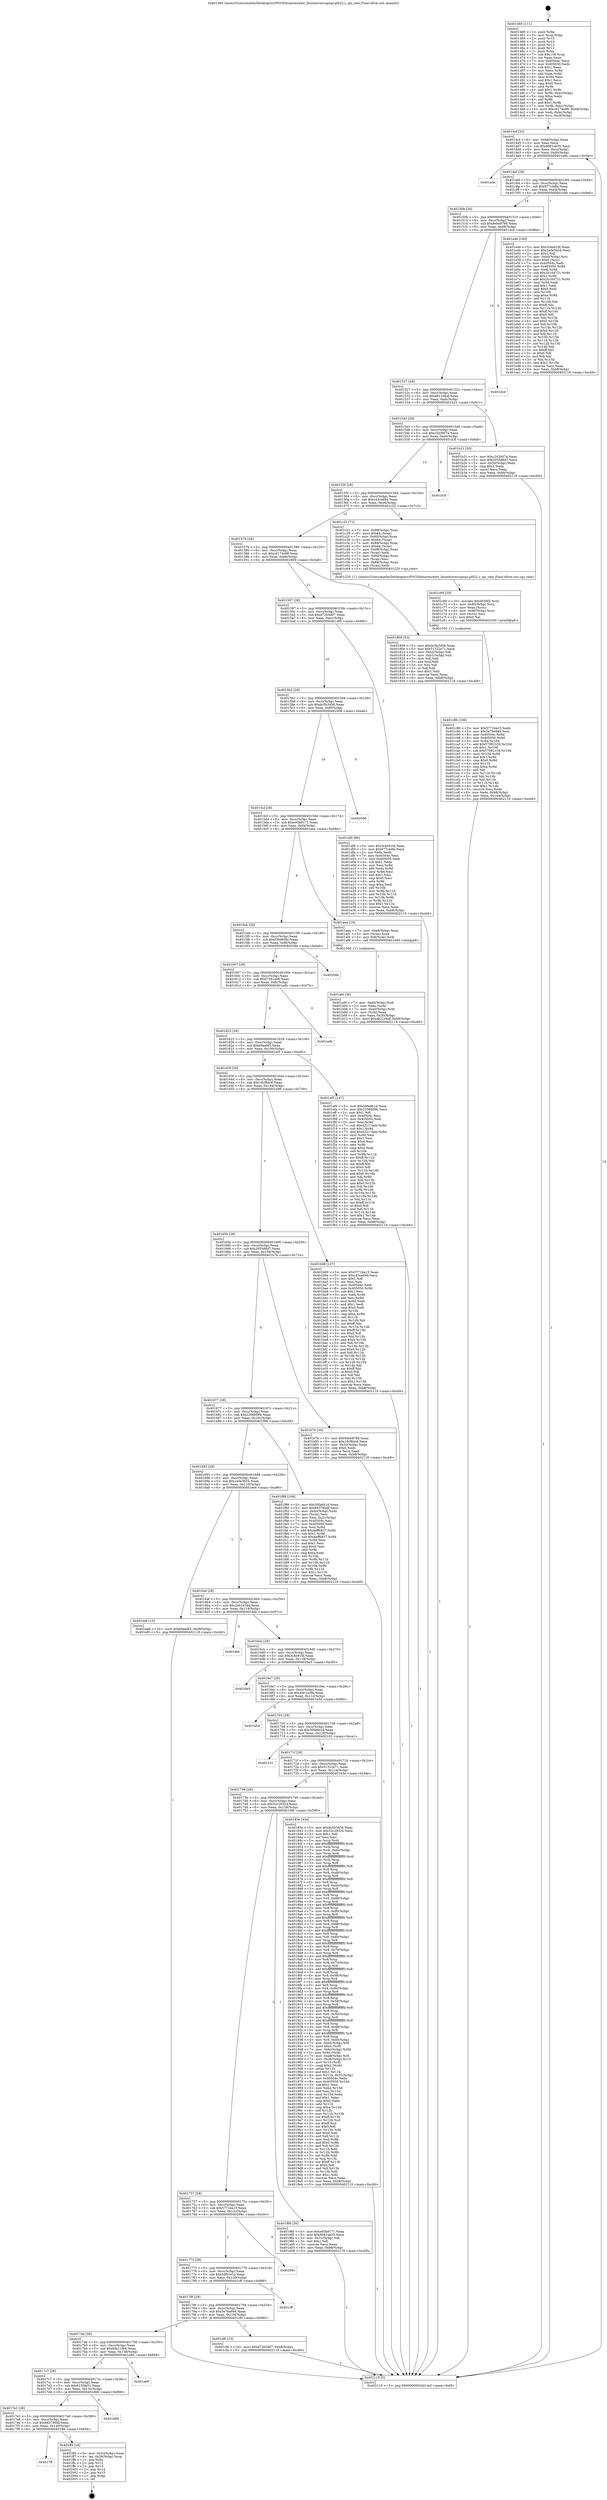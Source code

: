 digraph "0x401460" {
  label = "0x401460 (/mnt/c/Users/mathe/Desktop/tcc/POCII/binaries/extr_linuxdriversspispi-pl022.c_spi_rate_Final-ollvm.out::main(0))"
  labelloc = "t"
  node[shape=record]

  Entry [label="",width=0.3,height=0.3,shape=circle,fillcolor=black,style=filled]
  "0x4014cf" [label="{
     0x4014cf [32]\l
     | [instrs]\l
     &nbsp;&nbsp;0x4014cf \<+6\>: mov -0xb8(%rbp),%eax\l
     &nbsp;&nbsp;0x4014d5 \<+2\>: mov %eax,%ecx\l
     &nbsp;&nbsp;0x4014d7 \<+6\>: sub $0x9081ab35,%ecx\l
     &nbsp;&nbsp;0x4014dd \<+6\>: mov %eax,-0xcc(%rbp)\l
     &nbsp;&nbsp;0x4014e3 \<+6\>: mov %ecx,-0xd0(%rbp)\l
     &nbsp;&nbsp;0x4014e9 \<+6\>: je 0000000000401a0e \<main+0x5ae\>\l
  }"]
  "0x401a0e" [label="{
     0x401a0e\l
  }", style=dashed]
  "0x4014ef" [label="{
     0x4014ef [28]\l
     | [instrs]\l
     &nbsp;&nbsp;0x4014ef \<+5\>: jmp 00000000004014f4 \<main+0x94\>\l
     &nbsp;&nbsp;0x4014f4 \<+6\>: mov -0xcc(%rbp),%eax\l
     &nbsp;&nbsp;0x4014fa \<+5\>: sub $0x977cddfa,%eax\l
     &nbsp;&nbsp;0x4014ff \<+6\>: mov %eax,-0xd4(%rbp)\l
     &nbsp;&nbsp;0x401505 \<+6\>: je 0000000000401e46 \<main+0x9e6\>\l
  }"]
  Exit [label="",width=0.3,height=0.3,shape=circle,fillcolor=black,style=filled,peripheries=2]
  "0x401e46" [label="{
     0x401e46 [160]\l
     | [instrs]\l
     &nbsp;&nbsp;0x401e46 \<+5\>: mov $0x3c4e91fd,%eax\l
     &nbsp;&nbsp;0x401e4b \<+5\>: mov $0x2a0e3b54,%ecx\l
     &nbsp;&nbsp;0x401e50 \<+2\>: mov $0x1,%dl\l
     &nbsp;&nbsp;0x401e52 \<+7\>: mov -0xb0(%rbp),%rsi\l
     &nbsp;&nbsp;0x401e59 \<+6\>: movl $0x0,(%rsi)\l
     &nbsp;&nbsp;0x401e5f \<+7\>: mov 0x40504c,%edi\l
     &nbsp;&nbsp;0x401e66 \<+8\>: mov 0x405050,%r8d\l
     &nbsp;&nbsp;0x401e6e \<+3\>: mov %edi,%r9d\l
     &nbsp;&nbsp;0x401e71 \<+7\>: sub $0x2b164721,%r9d\l
     &nbsp;&nbsp;0x401e78 \<+4\>: sub $0x1,%r9d\l
     &nbsp;&nbsp;0x401e7c \<+7\>: add $0x2b164721,%r9d\l
     &nbsp;&nbsp;0x401e83 \<+4\>: imul %r9d,%edi\l
     &nbsp;&nbsp;0x401e87 \<+3\>: and $0x1,%edi\l
     &nbsp;&nbsp;0x401e8a \<+3\>: cmp $0x0,%edi\l
     &nbsp;&nbsp;0x401e8d \<+4\>: sete %r10b\l
     &nbsp;&nbsp;0x401e91 \<+4\>: cmp $0xa,%r8d\l
     &nbsp;&nbsp;0x401e95 \<+4\>: setl %r11b\l
     &nbsp;&nbsp;0x401e99 \<+3\>: mov %r10b,%bl\l
     &nbsp;&nbsp;0x401e9c \<+3\>: xor $0xff,%bl\l
     &nbsp;&nbsp;0x401e9f \<+3\>: mov %r11b,%r14b\l
     &nbsp;&nbsp;0x401ea2 \<+4\>: xor $0xff,%r14b\l
     &nbsp;&nbsp;0x401ea6 \<+3\>: xor $0x0,%dl\l
     &nbsp;&nbsp;0x401ea9 \<+3\>: mov %bl,%r15b\l
     &nbsp;&nbsp;0x401eac \<+4\>: and $0x0,%r15b\l
     &nbsp;&nbsp;0x401eb0 \<+3\>: and %dl,%r10b\l
     &nbsp;&nbsp;0x401eb3 \<+3\>: mov %r14b,%r12b\l
     &nbsp;&nbsp;0x401eb6 \<+4\>: and $0x0,%r12b\l
     &nbsp;&nbsp;0x401eba \<+3\>: and %dl,%r11b\l
     &nbsp;&nbsp;0x401ebd \<+3\>: or %r10b,%r15b\l
     &nbsp;&nbsp;0x401ec0 \<+3\>: or %r11b,%r12b\l
     &nbsp;&nbsp;0x401ec3 \<+3\>: xor %r12b,%r15b\l
     &nbsp;&nbsp;0x401ec6 \<+3\>: or %r14b,%bl\l
     &nbsp;&nbsp;0x401ec9 \<+3\>: xor $0xff,%bl\l
     &nbsp;&nbsp;0x401ecc \<+3\>: or $0x0,%dl\l
     &nbsp;&nbsp;0x401ecf \<+2\>: and %dl,%bl\l
     &nbsp;&nbsp;0x401ed1 \<+3\>: or %bl,%r15b\l
     &nbsp;&nbsp;0x401ed4 \<+4\>: test $0x1,%r15b\l
     &nbsp;&nbsp;0x401ed8 \<+3\>: cmovne %ecx,%eax\l
     &nbsp;&nbsp;0x401edb \<+6\>: mov %eax,-0xb8(%rbp)\l
     &nbsp;&nbsp;0x401ee1 \<+5\>: jmp 0000000000402119 \<main+0xcb9\>\l
  }"]
  "0x40150b" [label="{
     0x40150b [28]\l
     | [instrs]\l
     &nbsp;&nbsp;0x40150b \<+5\>: jmp 0000000000401510 \<main+0xb0\>\l
     &nbsp;&nbsp;0x401510 \<+6\>: mov -0xcc(%rbp),%eax\l
     &nbsp;&nbsp;0x401516 \<+5\>: sub $0x9ebe8786,%eax\l
     &nbsp;&nbsp;0x40151b \<+6\>: mov %eax,-0xd8(%rbp)\l
     &nbsp;&nbsp;0x401521 \<+6\>: je 0000000000401dcd \<main+0x96d\>\l
  }"]
  "0x4017ff" [label="{
     0x4017ff\l
  }", style=dashed]
  "0x401dcd" [label="{
     0x401dcd\l
  }", style=dashed]
  "0x401527" [label="{
     0x401527 [28]\l
     | [instrs]\l
     &nbsp;&nbsp;0x401527 \<+5\>: jmp 000000000040152c \<main+0xcc\>\l
     &nbsp;&nbsp;0x40152c \<+6\>: mov -0xcc(%rbp),%eax\l
     &nbsp;&nbsp;0x401532 \<+5\>: sub $0xa621d4af,%eax\l
     &nbsp;&nbsp;0x401537 \<+6\>: mov %eax,-0xdc(%rbp)\l
     &nbsp;&nbsp;0x40153d \<+6\>: je 0000000000401b21 \<main+0x6c1\>\l
  }"]
  "0x401ff4" [label="{
     0x401ff4 [18]\l
     | [instrs]\l
     &nbsp;&nbsp;0x401ff4 \<+3\>: mov -0x2c(%rbp),%eax\l
     &nbsp;&nbsp;0x401ff7 \<+4\>: lea -0x28(%rbp),%rsp\l
     &nbsp;&nbsp;0x401ffb \<+1\>: pop %rbx\l
     &nbsp;&nbsp;0x401ffc \<+2\>: pop %r12\l
     &nbsp;&nbsp;0x401ffe \<+2\>: pop %r13\l
     &nbsp;&nbsp;0x402000 \<+2\>: pop %r14\l
     &nbsp;&nbsp;0x402002 \<+2\>: pop %r15\l
     &nbsp;&nbsp;0x402004 \<+1\>: pop %rbp\l
     &nbsp;&nbsp;0x402005 \<+1\>: ret\l
  }"]
  "0x401b21" [label="{
     0x401b21 [30]\l
     | [instrs]\l
     &nbsp;&nbsp;0x401b21 \<+5\>: mov $0xc2d3907a,%eax\l
     &nbsp;&nbsp;0x401b26 \<+5\>: mov $0x2055d6d7,%ecx\l
     &nbsp;&nbsp;0x401b2b \<+3\>: mov -0x30(%rbp),%edx\l
     &nbsp;&nbsp;0x401b2e \<+3\>: cmp $0x1,%edx\l
     &nbsp;&nbsp;0x401b31 \<+3\>: cmovl %ecx,%eax\l
     &nbsp;&nbsp;0x401b34 \<+6\>: mov %eax,-0xb8(%rbp)\l
     &nbsp;&nbsp;0x401b3a \<+5\>: jmp 0000000000402119 \<main+0xcb9\>\l
  }"]
  "0x401543" [label="{
     0x401543 [28]\l
     | [instrs]\l
     &nbsp;&nbsp;0x401543 \<+5\>: jmp 0000000000401548 \<main+0xe8\>\l
     &nbsp;&nbsp;0x401548 \<+6\>: mov -0xcc(%rbp),%eax\l
     &nbsp;&nbsp;0x40154e \<+5\>: sub $0xc2d3907a,%eax\l
     &nbsp;&nbsp;0x401553 \<+6\>: mov %eax,-0xe0(%rbp)\l
     &nbsp;&nbsp;0x401559 \<+6\>: je 0000000000401b3f \<main+0x6df\>\l
  }"]
  "0x4017e3" [label="{
     0x4017e3 [28]\l
     | [instrs]\l
     &nbsp;&nbsp;0x4017e3 \<+5\>: jmp 00000000004017e8 \<main+0x388\>\l
     &nbsp;&nbsp;0x4017e8 \<+6\>: mov -0xcc(%rbp),%eax\l
     &nbsp;&nbsp;0x4017ee \<+5\>: sub $0x663780df,%eax\l
     &nbsp;&nbsp;0x4017f3 \<+6\>: mov %eax,-0x140(%rbp)\l
     &nbsp;&nbsp;0x4017f9 \<+6\>: je 0000000000401ff4 \<main+0xb94\>\l
  }"]
  "0x401b3f" [label="{
     0x401b3f\l
  }", style=dashed]
  "0x40155f" [label="{
     0x40155f [28]\l
     | [instrs]\l
     &nbsp;&nbsp;0x40155f \<+5\>: jmp 0000000000401564 \<main+0x104\>\l
     &nbsp;&nbsp;0x401564 \<+6\>: mov -0xcc(%rbp),%eax\l
     &nbsp;&nbsp;0x40156a \<+5\>: sub $0xc43ce694,%eax\l
     &nbsp;&nbsp;0x40156f \<+6\>: mov %eax,-0xe4(%rbp)\l
     &nbsp;&nbsp;0x401575 \<+6\>: je 0000000000401c22 \<main+0x7c2\>\l
  }"]
  "0x401d66" [label="{
     0x401d66\l
  }", style=dashed]
  "0x401c22" [label="{
     0x401c22 [71]\l
     | [instrs]\l
     &nbsp;&nbsp;0x401c22 \<+7\>: mov -0x98(%rbp),%rax\l
     &nbsp;&nbsp;0x401c29 \<+6\>: movl $0x64,(%rax)\l
     &nbsp;&nbsp;0x401c2f \<+7\>: mov -0x90(%rbp),%rax\l
     &nbsp;&nbsp;0x401c36 \<+6\>: movl $0x64,(%rax)\l
     &nbsp;&nbsp;0x401c3c \<+7\>: mov -0x88(%rbp),%rax\l
     &nbsp;&nbsp;0x401c43 \<+6\>: movl $0x64,(%rax)\l
     &nbsp;&nbsp;0x401c49 \<+7\>: mov -0x98(%rbp),%rax\l
     &nbsp;&nbsp;0x401c50 \<+2\>: mov (%rax),%edi\l
     &nbsp;&nbsp;0x401c52 \<+7\>: mov -0x90(%rbp),%rax\l
     &nbsp;&nbsp;0x401c59 \<+2\>: mov (%rax),%esi\l
     &nbsp;&nbsp;0x401c5b \<+7\>: mov -0x88(%rbp),%rax\l
     &nbsp;&nbsp;0x401c62 \<+2\>: mov (%rax),%edx\l
     &nbsp;&nbsp;0x401c64 \<+5\>: call 0000000000401220 \<spi_rate\>\l
     | [calls]\l
     &nbsp;&nbsp;0x401220 \{1\} (/mnt/c/Users/mathe/Desktop/tcc/POCII/binaries/extr_linuxdriversspispi-pl022.c_spi_rate_Final-ollvm.out::spi_rate)\l
  }"]
  "0x40157b" [label="{
     0x40157b [28]\l
     | [instrs]\l
     &nbsp;&nbsp;0x40157b \<+5\>: jmp 0000000000401580 \<main+0x120\>\l
     &nbsp;&nbsp;0x401580 \<+6\>: mov -0xcc(%rbp),%eax\l
     &nbsp;&nbsp;0x401586 \<+5\>: sub $0xcd174e98,%eax\l
     &nbsp;&nbsp;0x40158b \<+6\>: mov %eax,-0xe8(%rbp)\l
     &nbsp;&nbsp;0x401591 \<+6\>: je 0000000000401809 \<main+0x3a9\>\l
  }"]
  "0x4017c7" [label="{
     0x4017c7 [28]\l
     | [instrs]\l
     &nbsp;&nbsp;0x4017c7 \<+5\>: jmp 00000000004017cc \<main+0x36c\>\l
     &nbsp;&nbsp;0x4017cc \<+6\>: mov -0xcc(%rbp),%eax\l
     &nbsp;&nbsp;0x4017d2 \<+5\>: sub $0x6236fa51,%eax\l
     &nbsp;&nbsp;0x4017d7 \<+6\>: mov %eax,-0x13c(%rbp)\l
     &nbsp;&nbsp;0x4017dd \<+6\>: je 0000000000401d66 \<main+0x906\>\l
  }"]
  "0x401809" [label="{
     0x401809 [53]\l
     | [instrs]\l
     &nbsp;&nbsp;0x401809 \<+5\>: mov $0xdc5b3456,%eax\l
     &nbsp;&nbsp;0x40180e \<+5\>: mov $0x51322e71,%ecx\l
     &nbsp;&nbsp;0x401813 \<+6\>: mov -0xb2(%rbp),%dl\l
     &nbsp;&nbsp;0x401819 \<+7\>: mov -0xb1(%rbp),%sil\l
     &nbsp;&nbsp;0x401820 \<+3\>: mov %dl,%dil\l
     &nbsp;&nbsp;0x401823 \<+3\>: and %sil,%dil\l
     &nbsp;&nbsp;0x401826 \<+3\>: xor %sil,%dl\l
     &nbsp;&nbsp;0x401829 \<+3\>: or %dl,%dil\l
     &nbsp;&nbsp;0x40182c \<+4\>: test $0x1,%dil\l
     &nbsp;&nbsp;0x401830 \<+3\>: cmovne %ecx,%eax\l
     &nbsp;&nbsp;0x401833 \<+6\>: mov %eax,-0xb8(%rbp)\l
     &nbsp;&nbsp;0x401839 \<+5\>: jmp 0000000000402119 \<main+0xcb9\>\l
  }"]
  "0x401597" [label="{
     0x401597 [28]\l
     | [instrs]\l
     &nbsp;&nbsp;0x401597 \<+5\>: jmp 000000000040159c \<main+0x13c\>\l
     &nbsp;&nbsp;0x40159c \<+6\>: mov -0xcc(%rbp),%eax\l
     &nbsp;&nbsp;0x4015a2 \<+5\>: sub $0xd7263d97,%eax\l
     &nbsp;&nbsp;0x4015a7 \<+6\>: mov %eax,-0xec(%rbp)\l
     &nbsp;&nbsp;0x4015ad \<+6\>: je 0000000000401df0 \<main+0x990\>\l
  }"]
  "0x402119" [label="{
     0x402119 [5]\l
     | [instrs]\l
     &nbsp;&nbsp;0x402119 \<+5\>: jmp 00000000004014cf \<main+0x6f\>\l
  }"]
  "0x401460" [label="{
     0x401460 [111]\l
     | [instrs]\l
     &nbsp;&nbsp;0x401460 \<+1\>: push %rbp\l
     &nbsp;&nbsp;0x401461 \<+3\>: mov %rsp,%rbp\l
     &nbsp;&nbsp;0x401464 \<+2\>: push %r15\l
     &nbsp;&nbsp;0x401466 \<+2\>: push %r14\l
     &nbsp;&nbsp;0x401468 \<+2\>: push %r13\l
     &nbsp;&nbsp;0x40146a \<+2\>: push %r12\l
     &nbsp;&nbsp;0x40146c \<+1\>: push %rbx\l
     &nbsp;&nbsp;0x40146d \<+7\>: sub $0x138,%rsp\l
     &nbsp;&nbsp;0x401474 \<+2\>: xor %eax,%eax\l
     &nbsp;&nbsp;0x401476 \<+7\>: mov 0x40504c,%ecx\l
     &nbsp;&nbsp;0x40147d \<+7\>: mov 0x405050,%edx\l
     &nbsp;&nbsp;0x401484 \<+3\>: sub $0x1,%eax\l
     &nbsp;&nbsp;0x401487 \<+3\>: mov %ecx,%r8d\l
     &nbsp;&nbsp;0x40148a \<+3\>: add %eax,%r8d\l
     &nbsp;&nbsp;0x40148d \<+4\>: imul %r8d,%ecx\l
     &nbsp;&nbsp;0x401491 \<+3\>: and $0x1,%ecx\l
     &nbsp;&nbsp;0x401494 \<+3\>: cmp $0x0,%ecx\l
     &nbsp;&nbsp;0x401497 \<+4\>: sete %r9b\l
     &nbsp;&nbsp;0x40149b \<+4\>: and $0x1,%r9b\l
     &nbsp;&nbsp;0x40149f \<+7\>: mov %r9b,-0xb2(%rbp)\l
     &nbsp;&nbsp;0x4014a6 \<+3\>: cmp $0xa,%edx\l
     &nbsp;&nbsp;0x4014a9 \<+4\>: setl %r9b\l
     &nbsp;&nbsp;0x4014ad \<+4\>: and $0x1,%r9b\l
     &nbsp;&nbsp;0x4014b1 \<+7\>: mov %r9b,-0xb1(%rbp)\l
     &nbsp;&nbsp;0x4014b8 \<+10\>: movl $0xcd174e98,-0xb8(%rbp)\l
     &nbsp;&nbsp;0x4014c2 \<+6\>: mov %edi,-0xbc(%rbp)\l
     &nbsp;&nbsp;0x4014c8 \<+7\>: mov %rsi,-0xc8(%rbp)\l
  }"]
  "0x401a69" [label="{
     0x401a69\l
  }", style=dashed]
  "0x401df0" [label="{
     0x401df0 [86]\l
     | [instrs]\l
     &nbsp;&nbsp;0x401df0 \<+5\>: mov $0x3c4e91fd,%eax\l
     &nbsp;&nbsp;0x401df5 \<+5\>: mov $0x977cddfa,%ecx\l
     &nbsp;&nbsp;0x401dfa \<+2\>: xor %edx,%edx\l
     &nbsp;&nbsp;0x401dfc \<+7\>: mov 0x40504c,%esi\l
     &nbsp;&nbsp;0x401e03 \<+7\>: mov 0x405050,%edi\l
     &nbsp;&nbsp;0x401e0a \<+3\>: sub $0x1,%edx\l
     &nbsp;&nbsp;0x401e0d \<+3\>: mov %esi,%r8d\l
     &nbsp;&nbsp;0x401e10 \<+3\>: add %edx,%r8d\l
     &nbsp;&nbsp;0x401e13 \<+4\>: imul %r8d,%esi\l
     &nbsp;&nbsp;0x401e17 \<+3\>: and $0x1,%esi\l
     &nbsp;&nbsp;0x401e1a \<+3\>: cmp $0x0,%esi\l
     &nbsp;&nbsp;0x401e1d \<+4\>: sete %r9b\l
     &nbsp;&nbsp;0x401e21 \<+3\>: cmp $0xa,%edi\l
     &nbsp;&nbsp;0x401e24 \<+4\>: setl %r10b\l
     &nbsp;&nbsp;0x401e28 \<+3\>: mov %r9b,%r11b\l
     &nbsp;&nbsp;0x401e2b \<+3\>: and %r10b,%r11b\l
     &nbsp;&nbsp;0x401e2e \<+3\>: xor %r10b,%r9b\l
     &nbsp;&nbsp;0x401e31 \<+3\>: or %r9b,%r11b\l
     &nbsp;&nbsp;0x401e34 \<+4\>: test $0x1,%r11b\l
     &nbsp;&nbsp;0x401e38 \<+3\>: cmovne %ecx,%eax\l
     &nbsp;&nbsp;0x401e3b \<+6\>: mov %eax,-0xb8(%rbp)\l
     &nbsp;&nbsp;0x401e41 \<+5\>: jmp 0000000000402119 \<main+0xcb9\>\l
  }"]
  "0x4015b3" [label="{
     0x4015b3 [28]\l
     | [instrs]\l
     &nbsp;&nbsp;0x4015b3 \<+5\>: jmp 00000000004015b8 \<main+0x158\>\l
     &nbsp;&nbsp;0x4015b8 \<+6\>: mov -0xcc(%rbp),%eax\l
     &nbsp;&nbsp;0x4015be \<+5\>: sub $0xdc5b3456,%eax\l
     &nbsp;&nbsp;0x4015c3 \<+6\>: mov %eax,-0xf0(%rbp)\l
     &nbsp;&nbsp;0x4015c9 \<+6\>: je 0000000000402006 \<main+0xba6\>\l
  }"]
  "0x4017ab" [label="{
     0x4017ab [28]\l
     | [instrs]\l
     &nbsp;&nbsp;0x4017ab \<+5\>: jmp 00000000004017b0 \<main+0x350\>\l
     &nbsp;&nbsp;0x4017b0 \<+6\>: mov -0xcc(%rbp),%eax\l
     &nbsp;&nbsp;0x4017b6 \<+5\>: sub $0x60a11f64,%eax\l
     &nbsp;&nbsp;0x4017bb \<+6\>: mov %eax,-0x138(%rbp)\l
     &nbsp;&nbsp;0x4017c1 \<+6\>: je 0000000000401a69 \<main+0x609\>\l
  }"]
  "0x402006" [label="{
     0x402006\l
  }", style=dashed]
  "0x4015cf" [label="{
     0x4015cf [28]\l
     | [instrs]\l
     &nbsp;&nbsp;0x4015cf \<+5\>: jmp 00000000004015d4 \<main+0x174\>\l
     &nbsp;&nbsp;0x4015d4 \<+6\>: mov -0xcc(%rbp),%eax\l
     &nbsp;&nbsp;0x4015da \<+5\>: sub $0xe93b9171,%eax\l
     &nbsp;&nbsp;0x4015df \<+6\>: mov %eax,-0xf4(%rbp)\l
     &nbsp;&nbsp;0x4015e5 \<+6\>: je 0000000000401aea \<main+0x68a\>\l
  }"]
  "0x401cf0" [label="{
     0x401cf0 [15]\l
     | [instrs]\l
     &nbsp;&nbsp;0x401cf0 \<+10\>: movl $0xd7263d97,-0xb8(%rbp)\l
     &nbsp;&nbsp;0x401cfa \<+5\>: jmp 0000000000402119 \<main+0xcb9\>\l
  }"]
  "0x401aea" [label="{
     0x401aea [19]\l
     | [instrs]\l
     &nbsp;&nbsp;0x401aea \<+7\>: mov -0xa8(%rbp),%rax\l
     &nbsp;&nbsp;0x401af1 \<+3\>: mov (%rax),%rax\l
     &nbsp;&nbsp;0x401af4 \<+4\>: mov 0x8(%rax),%rdi\l
     &nbsp;&nbsp;0x401af8 \<+5\>: call 0000000000401040 \<atoi@plt\>\l
     | [calls]\l
     &nbsp;&nbsp;0x401040 \{1\} (unknown)\l
  }"]
  "0x4015eb" [label="{
     0x4015eb [28]\l
     | [instrs]\l
     &nbsp;&nbsp;0x4015eb \<+5\>: jmp 00000000004015f0 \<main+0x190\>\l
     &nbsp;&nbsp;0x4015f0 \<+6\>: mov -0xcc(%rbp),%eax\l
     &nbsp;&nbsp;0x4015f6 \<+5\>: sub $0xf39d658c,%eax\l
     &nbsp;&nbsp;0x4015fb \<+6\>: mov %eax,-0xf8(%rbp)\l
     &nbsp;&nbsp;0x401601 \<+6\>: je 000000000040204b \<main+0xbeb\>\l
  }"]
  "0x40178f" [label="{
     0x40178f [28]\l
     | [instrs]\l
     &nbsp;&nbsp;0x40178f \<+5\>: jmp 0000000000401794 \<main+0x334\>\l
     &nbsp;&nbsp;0x401794 \<+6\>: mov -0xcc(%rbp),%eax\l
     &nbsp;&nbsp;0x40179a \<+5\>: sub $0x5e76e949,%eax\l
     &nbsp;&nbsp;0x40179f \<+6\>: mov %eax,-0x134(%rbp)\l
     &nbsp;&nbsp;0x4017a5 \<+6\>: je 0000000000401cf0 \<main+0x890\>\l
  }"]
  "0x40204b" [label="{
     0x40204b\l
  }", style=dashed]
  "0x401607" [label="{
     0x401607 [28]\l
     | [instrs]\l
     &nbsp;&nbsp;0x401607 \<+5\>: jmp 000000000040160c \<main+0x1ac\>\l
     &nbsp;&nbsp;0x40160c \<+6\>: mov -0xcc(%rbp),%eax\l
     &nbsp;&nbsp;0x401612 \<+5\>: sub $0xf7381a08,%eax\l
     &nbsp;&nbsp;0x401617 \<+6\>: mov %eax,-0xfc(%rbp)\l
     &nbsp;&nbsp;0x40161d \<+6\>: je 0000000000401adb \<main+0x67b\>\l
  }"]
  "0x401cff" [label="{
     0x401cff\l
  }", style=dashed]
  "0x401adb" [label="{
     0x401adb\l
  }", style=dashed]
  "0x401623" [label="{
     0x401623 [28]\l
     | [instrs]\l
     &nbsp;&nbsp;0x401623 \<+5\>: jmp 0000000000401628 \<main+0x1c8\>\l
     &nbsp;&nbsp;0x401628 \<+6\>: mov -0xcc(%rbp),%eax\l
     &nbsp;&nbsp;0x40162e \<+5\>: sub $0xb9aafd5,%eax\l
     &nbsp;&nbsp;0x401633 \<+6\>: mov %eax,-0x100(%rbp)\l
     &nbsp;&nbsp;0x401639 \<+6\>: je 0000000000401ef5 \<main+0xa95\>\l
  }"]
  "0x401773" [label="{
     0x401773 [28]\l
     | [instrs]\l
     &nbsp;&nbsp;0x401773 \<+5\>: jmp 0000000000401778 \<main+0x318\>\l
     &nbsp;&nbsp;0x401778 \<+6\>: mov -0xcc(%rbp),%eax\l
     &nbsp;&nbsp;0x40177e \<+5\>: sub $0x5df61e1a,%eax\l
     &nbsp;&nbsp;0x401783 \<+6\>: mov %eax,-0x130(%rbp)\l
     &nbsp;&nbsp;0x401789 \<+6\>: je 0000000000401cff \<main+0x89f\>\l
  }"]
  "0x401ef5" [label="{
     0x401ef5 [147]\l
     | [instrs]\l
     &nbsp;&nbsp;0x401ef5 \<+5\>: mov $0x50fa6b1d,%eax\l
     &nbsp;&nbsp;0x401efa \<+5\>: mov $0x2206b09b,%ecx\l
     &nbsp;&nbsp;0x401eff \<+2\>: mov $0x1,%dl\l
     &nbsp;&nbsp;0x401f01 \<+7\>: mov 0x40504c,%esi\l
     &nbsp;&nbsp;0x401f08 \<+7\>: mov 0x405050,%edi\l
     &nbsp;&nbsp;0x401f0f \<+3\>: mov %esi,%r8d\l
     &nbsp;&nbsp;0x401f12 \<+7\>: sub $0x42217aeb,%r8d\l
     &nbsp;&nbsp;0x401f19 \<+4\>: sub $0x1,%r8d\l
     &nbsp;&nbsp;0x401f1d \<+7\>: add $0x42217aeb,%r8d\l
     &nbsp;&nbsp;0x401f24 \<+4\>: imul %r8d,%esi\l
     &nbsp;&nbsp;0x401f28 \<+3\>: and $0x1,%esi\l
     &nbsp;&nbsp;0x401f2b \<+3\>: cmp $0x0,%esi\l
     &nbsp;&nbsp;0x401f2e \<+4\>: sete %r9b\l
     &nbsp;&nbsp;0x401f32 \<+3\>: cmp $0xa,%edi\l
     &nbsp;&nbsp;0x401f35 \<+4\>: setl %r10b\l
     &nbsp;&nbsp;0x401f39 \<+3\>: mov %r9b,%r11b\l
     &nbsp;&nbsp;0x401f3c \<+4\>: xor $0xff,%r11b\l
     &nbsp;&nbsp;0x401f40 \<+3\>: mov %r10b,%bl\l
     &nbsp;&nbsp;0x401f43 \<+3\>: xor $0xff,%bl\l
     &nbsp;&nbsp;0x401f46 \<+3\>: xor $0x0,%dl\l
     &nbsp;&nbsp;0x401f49 \<+3\>: mov %r11b,%r14b\l
     &nbsp;&nbsp;0x401f4c \<+4\>: and $0x0,%r14b\l
     &nbsp;&nbsp;0x401f50 \<+3\>: and %dl,%r9b\l
     &nbsp;&nbsp;0x401f53 \<+3\>: mov %bl,%r15b\l
     &nbsp;&nbsp;0x401f56 \<+4\>: and $0x0,%r15b\l
     &nbsp;&nbsp;0x401f5a \<+3\>: and %dl,%r10b\l
     &nbsp;&nbsp;0x401f5d \<+3\>: or %r9b,%r14b\l
     &nbsp;&nbsp;0x401f60 \<+3\>: or %r10b,%r15b\l
     &nbsp;&nbsp;0x401f63 \<+3\>: xor %r15b,%r14b\l
     &nbsp;&nbsp;0x401f66 \<+3\>: or %bl,%r11b\l
     &nbsp;&nbsp;0x401f69 \<+4\>: xor $0xff,%r11b\l
     &nbsp;&nbsp;0x401f6d \<+3\>: or $0x0,%dl\l
     &nbsp;&nbsp;0x401f70 \<+3\>: and %dl,%r11b\l
     &nbsp;&nbsp;0x401f73 \<+3\>: or %r11b,%r14b\l
     &nbsp;&nbsp;0x401f76 \<+4\>: test $0x1,%r14b\l
     &nbsp;&nbsp;0x401f7a \<+3\>: cmovne %ecx,%eax\l
     &nbsp;&nbsp;0x401f7d \<+6\>: mov %eax,-0xb8(%rbp)\l
     &nbsp;&nbsp;0x401f83 \<+5\>: jmp 0000000000402119 \<main+0xcb9\>\l
  }"]
  "0x40163f" [label="{
     0x40163f [28]\l
     | [instrs]\l
     &nbsp;&nbsp;0x40163f \<+5\>: jmp 0000000000401644 \<main+0x1e4\>\l
     &nbsp;&nbsp;0x401644 \<+6\>: mov -0xcc(%rbp),%eax\l
     &nbsp;&nbsp;0x40164a \<+5\>: sub $0x18cf84c6,%eax\l
     &nbsp;&nbsp;0x40164f \<+6\>: mov %eax,-0x104(%rbp)\l
     &nbsp;&nbsp;0x401655 \<+6\>: je 0000000000401b99 \<main+0x739\>\l
  }"]
  "0x40206c" [label="{
     0x40206c\l
  }", style=dashed]
  "0x401b99" [label="{
     0x401b99 [137]\l
     | [instrs]\l
     &nbsp;&nbsp;0x401b99 \<+5\>: mov $0x5771ba15,%eax\l
     &nbsp;&nbsp;0x401b9e \<+5\>: mov $0xc43ce694,%ecx\l
     &nbsp;&nbsp;0x401ba3 \<+2\>: mov $0x1,%dl\l
     &nbsp;&nbsp;0x401ba5 \<+2\>: xor %esi,%esi\l
     &nbsp;&nbsp;0x401ba7 \<+7\>: mov 0x40504c,%edi\l
     &nbsp;&nbsp;0x401bae \<+8\>: mov 0x405050,%r8d\l
     &nbsp;&nbsp;0x401bb6 \<+3\>: sub $0x1,%esi\l
     &nbsp;&nbsp;0x401bb9 \<+3\>: mov %edi,%r9d\l
     &nbsp;&nbsp;0x401bbc \<+3\>: add %esi,%r9d\l
     &nbsp;&nbsp;0x401bbf \<+4\>: imul %r9d,%edi\l
     &nbsp;&nbsp;0x401bc3 \<+3\>: and $0x1,%edi\l
     &nbsp;&nbsp;0x401bc6 \<+3\>: cmp $0x0,%edi\l
     &nbsp;&nbsp;0x401bc9 \<+4\>: sete %r10b\l
     &nbsp;&nbsp;0x401bcd \<+4\>: cmp $0xa,%r8d\l
     &nbsp;&nbsp;0x401bd1 \<+4\>: setl %r11b\l
     &nbsp;&nbsp;0x401bd5 \<+3\>: mov %r10b,%bl\l
     &nbsp;&nbsp;0x401bd8 \<+3\>: xor $0xff,%bl\l
     &nbsp;&nbsp;0x401bdb \<+3\>: mov %r11b,%r14b\l
     &nbsp;&nbsp;0x401bde \<+4\>: xor $0xff,%r14b\l
     &nbsp;&nbsp;0x401be2 \<+3\>: xor $0x0,%dl\l
     &nbsp;&nbsp;0x401be5 \<+3\>: mov %bl,%r15b\l
     &nbsp;&nbsp;0x401be8 \<+4\>: and $0x0,%r15b\l
     &nbsp;&nbsp;0x401bec \<+3\>: and %dl,%r10b\l
     &nbsp;&nbsp;0x401bef \<+3\>: mov %r14b,%r12b\l
     &nbsp;&nbsp;0x401bf2 \<+4\>: and $0x0,%r12b\l
     &nbsp;&nbsp;0x401bf6 \<+3\>: and %dl,%r11b\l
     &nbsp;&nbsp;0x401bf9 \<+3\>: or %r10b,%r15b\l
     &nbsp;&nbsp;0x401bfc \<+3\>: or %r11b,%r12b\l
     &nbsp;&nbsp;0x401bff \<+3\>: xor %r12b,%r15b\l
     &nbsp;&nbsp;0x401c02 \<+3\>: or %r14b,%bl\l
     &nbsp;&nbsp;0x401c05 \<+3\>: xor $0xff,%bl\l
     &nbsp;&nbsp;0x401c08 \<+3\>: or $0x0,%dl\l
     &nbsp;&nbsp;0x401c0b \<+2\>: and %dl,%bl\l
     &nbsp;&nbsp;0x401c0d \<+3\>: or %bl,%r15b\l
     &nbsp;&nbsp;0x401c10 \<+4\>: test $0x1,%r15b\l
     &nbsp;&nbsp;0x401c14 \<+3\>: cmovne %ecx,%eax\l
     &nbsp;&nbsp;0x401c17 \<+6\>: mov %eax,-0xb8(%rbp)\l
     &nbsp;&nbsp;0x401c1d \<+5\>: jmp 0000000000402119 \<main+0xcb9\>\l
  }"]
  "0x40165b" [label="{
     0x40165b [28]\l
     | [instrs]\l
     &nbsp;&nbsp;0x40165b \<+5\>: jmp 0000000000401660 \<main+0x200\>\l
     &nbsp;&nbsp;0x401660 \<+6\>: mov -0xcc(%rbp),%eax\l
     &nbsp;&nbsp;0x401666 \<+5\>: sub $0x2055d6d7,%eax\l
     &nbsp;&nbsp;0x40166b \<+6\>: mov %eax,-0x108(%rbp)\l
     &nbsp;&nbsp;0x401671 \<+6\>: je 0000000000401b7b \<main+0x71b\>\l
  }"]
  "0x401c86" [label="{
     0x401c86 [106]\l
     | [instrs]\l
     &nbsp;&nbsp;0x401c86 \<+5\>: mov $0x5771ba15,%edx\l
     &nbsp;&nbsp;0x401c8b \<+5\>: mov $0x5e76e949,%esi\l
     &nbsp;&nbsp;0x401c90 \<+8\>: mov 0x40504c,%r8d\l
     &nbsp;&nbsp;0x401c98 \<+8\>: mov 0x405050,%r9d\l
     &nbsp;&nbsp;0x401ca0 \<+3\>: mov %r8d,%r10d\l
     &nbsp;&nbsp;0x401ca3 \<+7\>: add $0x57082159,%r10d\l
     &nbsp;&nbsp;0x401caa \<+4\>: sub $0x1,%r10d\l
     &nbsp;&nbsp;0x401cae \<+7\>: sub $0x57082159,%r10d\l
     &nbsp;&nbsp;0x401cb5 \<+4\>: imul %r10d,%r8d\l
     &nbsp;&nbsp;0x401cb9 \<+4\>: and $0x1,%r8d\l
     &nbsp;&nbsp;0x401cbd \<+4\>: cmp $0x0,%r8d\l
     &nbsp;&nbsp;0x401cc1 \<+4\>: sete %r11b\l
     &nbsp;&nbsp;0x401cc5 \<+4\>: cmp $0xa,%r9d\l
     &nbsp;&nbsp;0x401cc9 \<+3\>: setl %bl\l
     &nbsp;&nbsp;0x401ccc \<+3\>: mov %r11b,%r14b\l
     &nbsp;&nbsp;0x401ccf \<+3\>: and %bl,%r14b\l
     &nbsp;&nbsp;0x401cd2 \<+3\>: xor %bl,%r11b\l
     &nbsp;&nbsp;0x401cd5 \<+3\>: or %r11b,%r14b\l
     &nbsp;&nbsp;0x401cd8 \<+4\>: test $0x1,%r14b\l
     &nbsp;&nbsp;0x401cdc \<+3\>: cmovne %esi,%edx\l
     &nbsp;&nbsp;0x401cdf \<+6\>: mov %edx,-0xb8(%rbp)\l
     &nbsp;&nbsp;0x401ce5 \<+6\>: mov %eax,-0x144(%rbp)\l
     &nbsp;&nbsp;0x401ceb \<+5\>: jmp 0000000000402119 \<main+0xcb9\>\l
  }"]
  "0x401b7b" [label="{
     0x401b7b [30]\l
     | [instrs]\l
     &nbsp;&nbsp;0x401b7b \<+5\>: mov $0x9ebe8786,%eax\l
     &nbsp;&nbsp;0x401b80 \<+5\>: mov $0x18cf84c6,%ecx\l
     &nbsp;&nbsp;0x401b85 \<+3\>: mov -0x30(%rbp),%edx\l
     &nbsp;&nbsp;0x401b88 \<+3\>: cmp $0x0,%edx\l
     &nbsp;&nbsp;0x401b8b \<+3\>: cmove %ecx,%eax\l
     &nbsp;&nbsp;0x401b8e \<+6\>: mov %eax,-0xb8(%rbp)\l
     &nbsp;&nbsp;0x401b94 \<+5\>: jmp 0000000000402119 \<main+0xcb9\>\l
  }"]
  "0x401677" [label="{
     0x401677 [28]\l
     | [instrs]\l
     &nbsp;&nbsp;0x401677 \<+5\>: jmp 000000000040167c \<main+0x21c\>\l
     &nbsp;&nbsp;0x40167c \<+6\>: mov -0xcc(%rbp),%eax\l
     &nbsp;&nbsp;0x401682 \<+5\>: sub $0x2206b09b,%eax\l
     &nbsp;&nbsp;0x401687 \<+6\>: mov %eax,-0x10c(%rbp)\l
     &nbsp;&nbsp;0x40168d \<+6\>: je 0000000000401f88 \<main+0xb28\>\l
  }"]
  "0x401c69" [label="{
     0x401c69 [29]\l
     | [instrs]\l
     &nbsp;&nbsp;0x401c69 \<+10\>: movabs $0x4030f2,%rdi\l
     &nbsp;&nbsp;0x401c73 \<+4\>: mov -0x80(%rbp),%rcx\l
     &nbsp;&nbsp;0x401c77 \<+2\>: mov %eax,(%rcx)\l
     &nbsp;&nbsp;0x401c79 \<+4\>: mov -0x80(%rbp),%rcx\l
     &nbsp;&nbsp;0x401c7d \<+2\>: mov (%rcx),%esi\l
     &nbsp;&nbsp;0x401c7f \<+2\>: mov $0x0,%al\l
     &nbsp;&nbsp;0x401c81 \<+5\>: call 0000000000401030 \<printf@plt\>\l
     | [calls]\l
     &nbsp;&nbsp;0x401030 \{1\} (unknown)\l
  }"]
  "0x401f88" [label="{
     0x401f88 [108]\l
     | [instrs]\l
     &nbsp;&nbsp;0x401f88 \<+5\>: mov $0x50fa6b1d,%eax\l
     &nbsp;&nbsp;0x401f8d \<+5\>: mov $0x663780df,%ecx\l
     &nbsp;&nbsp;0x401f92 \<+7\>: mov -0xb0(%rbp),%rdx\l
     &nbsp;&nbsp;0x401f99 \<+2\>: mov (%rdx),%esi\l
     &nbsp;&nbsp;0x401f9b \<+3\>: mov %esi,-0x2c(%rbp)\l
     &nbsp;&nbsp;0x401f9e \<+7\>: mov 0x40504c,%esi\l
     &nbsp;&nbsp;0x401fa5 \<+7\>: mov 0x405050,%edi\l
     &nbsp;&nbsp;0x401fac \<+3\>: mov %esi,%r8d\l
     &nbsp;&nbsp;0x401faf \<+7\>: add $0x4aff6837,%r8d\l
     &nbsp;&nbsp;0x401fb6 \<+4\>: sub $0x1,%r8d\l
     &nbsp;&nbsp;0x401fba \<+7\>: sub $0x4aff6837,%r8d\l
     &nbsp;&nbsp;0x401fc1 \<+4\>: imul %r8d,%esi\l
     &nbsp;&nbsp;0x401fc5 \<+3\>: and $0x1,%esi\l
     &nbsp;&nbsp;0x401fc8 \<+3\>: cmp $0x0,%esi\l
     &nbsp;&nbsp;0x401fcb \<+4\>: sete %r9b\l
     &nbsp;&nbsp;0x401fcf \<+3\>: cmp $0xa,%edi\l
     &nbsp;&nbsp;0x401fd2 \<+4\>: setl %r10b\l
     &nbsp;&nbsp;0x401fd6 \<+3\>: mov %r9b,%r11b\l
     &nbsp;&nbsp;0x401fd9 \<+3\>: and %r10b,%r11b\l
     &nbsp;&nbsp;0x401fdc \<+3\>: xor %r10b,%r9b\l
     &nbsp;&nbsp;0x401fdf \<+3\>: or %r9b,%r11b\l
     &nbsp;&nbsp;0x401fe2 \<+4\>: test $0x1,%r11b\l
     &nbsp;&nbsp;0x401fe6 \<+3\>: cmovne %ecx,%eax\l
     &nbsp;&nbsp;0x401fe9 \<+6\>: mov %eax,-0xb8(%rbp)\l
     &nbsp;&nbsp;0x401fef \<+5\>: jmp 0000000000402119 \<main+0xcb9\>\l
  }"]
  "0x401693" [label="{
     0x401693 [28]\l
     | [instrs]\l
     &nbsp;&nbsp;0x401693 \<+5\>: jmp 0000000000401698 \<main+0x238\>\l
     &nbsp;&nbsp;0x401698 \<+6\>: mov -0xcc(%rbp),%eax\l
     &nbsp;&nbsp;0x40169e \<+5\>: sub $0x2a0e3b54,%eax\l
     &nbsp;&nbsp;0x4016a3 \<+6\>: mov %eax,-0x110(%rbp)\l
     &nbsp;&nbsp;0x4016a9 \<+6\>: je 0000000000401ee6 \<main+0xa86\>\l
  }"]
  "0x401afd" [label="{
     0x401afd [36]\l
     | [instrs]\l
     &nbsp;&nbsp;0x401afd \<+7\>: mov -0xa0(%rbp),%rdi\l
     &nbsp;&nbsp;0x401b04 \<+2\>: mov %eax,(%rdi)\l
     &nbsp;&nbsp;0x401b06 \<+7\>: mov -0xa0(%rbp),%rdi\l
     &nbsp;&nbsp;0x401b0d \<+2\>: mov (%rdi),%eax\l
     &nbsp;&nbsp;0x401b0f \<+3\>: mov %eax,-0x30(%rbp)\l
     &nbsp;&nbsp;0x401b12 \<+10\>: movl $0xa621d4af,-0xb8(%rbp)\l
     &nbsp;&nbsp;0x401b1c \<+5\>: jmp 0000000000402119 \<main+0xcb9\>\l
  }"]
  "0x401ee6" [label="{
     0x401ee6 [15]\l
     | [instrs]\l
     &nbsp;&nbsp;0x401ee6 \<+10\>: movl $0xb9aafd5,-0xb8(%rbp)\l
     &nbsp;&nbsp;0x401ef0 \<+5\>: jmp 0000000000402119 \<main+0xcb9\>\l
  }"]
  "0x4016af" [label="{
     0x4016af [28]\l
     | [instrs]\l
     &nbsp;&nbsp;0x4016af \<+5\>: jmp 00000000004016b4 \<main+0x254\>\l
     &nbsp;&nbsp;0x4016b4 \<+6\>: mov -0xcc(%rbp),%eax\l
     &nbsp;&nbsp;0x4016ba \<+5\>: sub $0x2eb1e344,%eax\l
     &nbsp;&nbsp;0x4016bf \<+6\>: mov %eax,-0x114(%rbp)\l
     &nbsp;&nbsp;0x4016c5 \<+6\>: je 0000000000401ddc \<main+0x97c\>\l
  }"]
  "0x401757" [label="{
     0x401757 [28]\l
     | [instrs]\l
     &nbsp;&nbsp;0x401757 \<+5\>: jmp 000000000040175c \<main+0x2fc\>\l
     &nbsp;&nbsp;0x40175c \<+6\>: mov -0xcc(%rbp),%eax\l
     &nbsp;&nbsp;0x401762 \<+5\>: sub $0x5771ba15,%eax\l
     &nbsp;&nbsp;0x401767 \<+6\>: mov %eax,-0x12c(%rbp)\l
     &nbsp;&nbsp;0x40176d \<+6\>: je 000000000040206c \<main+0xc0c\>\l
  }"]
  "0x401ddc" [label="{
     0x401ddc\l
  }", style=dashed]
  "0x4016cb" [label="{
     0x4016cb [28]\l
     | [instrs]\l
     &nbsp;&nbsp;0x4016cb \<+5\>: jmp 00000000004016d0 \<main+0x270\>\l
     &nbsp;&nbsp;0x4016d0 \<+6\>: mov -0xcc(%rbp),%eax\l
     &nbsp;&nbsp;0x4016d6 \<+5\>: sub $0x3c4e91fd,%eax\l
     &nbsp;&nbsp;0x4016db \<+6\>: mov %eax,-0x118(%rbp)\l
     &nbsp;&nbsp;0x4016e1 \<+6\>: je 00000000004020e5 \<main+0xc85\>\l
  }"]
  "0x4019f0" [label="{
     0x4019f0 [30]\l
     | [instrs]\l
     &nbsp;&nbsp;0x4019f0 \<+5\>: mov $0xe93b9171,%eax\l
     &nbsp;&nbsp;0x4019f5 \<+5\>: mov $0x9081ab35,%ecx\l
     &nbsp;&nbsp;0x4019fa \<+3\>: mov -0x31(%rbp),%dl\l
     &nbsp;&nbsp;0x4019fd \<+3\>: test $0x1,%dl\l
     &nbsp;&nbsp;0x401a00 \<+3\>: cmovne %ecx,%eax\l
     &nbsp;&nbsp;0x401a03 \<+6\>: mov %eax,-0xb8(%rbp)\l
     &nbsp;&nbsp;0x401a09 \<+5\>: jmp 0000000000402119 \<main+0xcb9\>\l
  }"]
  "0x4020e5" [label="{
     0x4020e5\l
  }", style=dashed]
  "0x4016e7" [label="{
     0x4016e7 [28]\l
     | [instrs]\l
     &nbsp;&nbsp;0x4016e7 \<+5\>: jmp 00000000004016ec \<main+0x28c\>\l
     &nbsp;&nbsp;0x4016ec \<+6\>: mov -0xcc(%rbp),%eax\l
     &nbsp;&nbsp;0x4016f2 \<+5\>: sub $0x49c1ce9b,%eax\l
     &nbsp;&nbsp;0x4016f7 \<+6\>: mov %eax,-0x11c(%rbp)\l
     &nbsp;&nbsp;0x4016fd \<+6\>: je 0000000000401b5d \<main+0x6fd\>\l
  }"]
  "0x40173b" [label="{
     0x40173b [28]\l
     | [instrs]\l
     &nbsp;&nbsp;0x40173b \<+5\>: jmp 0000000000401740 \<main+0x2e0\>\l
     &nbsp;&nbsp;0x401740 \<+6\>: mov -0xcc(%rbp),%eax\l
     &nbsp;&nbsp;0x401746 \<+5\>: sub $0x52c29324,%eax\l
     &nbsp;&nbsp;0x40174b \<+6\>: mov %eax,-0x128(%rbp)\l
     &nbsp;&nbsp;0x401751 \<+6\>: je 00000000004019f0 \<main+0x590\>\l
  }"]
  "0x401b5d" [label="{
     0x401b5d\l
  }", style=dashed]
  "0x401703" [label="{
     0x401703 [28]\l
     | [instrs]\l
     &nbsp;&nbsp;0x401703 \<+5\>: jmp 0000000000401708 \<main+0x2a8\>\l
     &nbsp;&nbsp;0x401708 \<+6\>: mov -0xcc(%rbp),%eax\l
     &nbsp;&nbsp;0x40170e \<+5\>: sub $0x50fa6b1d,%eax\l
     &nbsp;&nbsp;0x401713 \<+6\>: mov %eax,-0x120(%rbp)\l
     &nbsp;&nbsp;0x401719 \<+6\>: je 0000000000402101 \<main+0xca1\>\l
  }"]
  "0x40183e" [label="{
     0x40183e [434]\l
     | [instrs]\l
     &nbsp;&nbsp;0x40183e \<+5\>: mov $0xdc5b3456,%eax\l
     &nbsp;&nbsp;0x401843 \<+5\>: mov $0x52c29324,%ecx\l
     &nbsp;&nbsp;0x401848 \<+2\>: mov $0x1,%dl\l
     &nbsp;&nbsp;0x40184a \<+2\>: xor %esi,%esi\l
     &nbsp;&nbsp;0x40184c \<+3\>: mov %rsp,%rdi\l
     &nbsp;&nbsp;0x40184f \<+4\>: add $0xfffffffffffffff0,%rdi\l
     &nbsp;&nbsp;0x401853 \<+3\>: mov %rdi,%rsp\l
     &nbsp;&nbsp;0x401856 \<+7\>: mov %rdi,-0xb0(%rbp)\l
     &nbsp;&nbsp;0x40185d \<+3\>: mov %rsp,%rdi\l
     &nbsp;&nbsp;0x401860 \<+4\>: add $0xfffffffffffffff0,%rdi\l
     &nbsp;&nbsp;0x401864 \<+3\>: mov %rdi,%rsp\l
     &nbsp;&nbsp;0x401867 \<+3\>: mov %rsp,%r8\l
     &nbsp;&nbsp;0x40186a \<+4\>: add $0xfffffffffffffff0,%r8\l
     &nbsp;&nbsp;0x40186e \<+3\>: mov %r8,%rsp\l
     &nbsp;&nbsp;0x401871 \<+7\>: mov %r8,-0xa8(%rbp)\l
     &nbsp;&nbsp;0x401878 \<+3\>: mov %rsp,%r8\l
     &nbsp;&nbsp;0x40187b \<+4\>: add $0xfffffffffffffff0,%r8\l
     &nbsp;&nbsp;0x40187f \<+3\>: mov %r8,%rsp\l
     &nbsp;&nbsp;0x401882 \<+7\>: mov %r8,-0xa0(%rbp)\l
     &nbsp;&nbsp;0x401889 \<+3\>: mov %rsp,%r8\l
     &nbsp;&nbsp;0x40188c \<+4\>: add $0xfffffffffffffff0,%r8\l
     &nbsp;&nbsp;0x401890 \<+3\>: mov %r8,%rsp\l
     &nbsp;&nbsp;0x401893 \<+7\>: mov %r8,-0x98(%rbp)\l
     &nbsp;&nbsp;0x40189a \<+3\>: mov %rsp,%r8\l
     &nbsp;&nbsp;0x40189d \<+4\>: add $0xfffffffffffffff0,%r8\l
     &nbsp;&nbsp;0x4018a1 \<+3\>: mov %r8,%rsp\l
     &nbsp;&nbsp;0x4018a4 \<+7\>: mov %r8,-0x90(%rbp)\l
     &nbsp;&nbsp;0x4018ab \<+3\>: mov %rsp,%r8\l
     &nbsp;&nbsp;0x4018ae \<+4\>: add $0xfffffffffffffff0,%r8\l
     &nbsp;&nbsp;0x4018b2 \<+3\>: mov %r8,%rsp\l
     &nbsp;&nbsp;0x4018b5 \<+7\>: mov %r8,-0x88(%rbp)\l
     &nbsp;&nbsp;0x4018bc \<+3\>: mov %rsp,%r8\l
     &nbsp;&nbsp;0x4018bf \<+4\>: add $0xfffffffffffffff0,%r8\l
     &nbsp;&nbsp;0x4018c3 \<+3\>: mov %r8,%rsp\l
     &nbsp;&nbsp;0x4018c6 \<+4\>: mov %r8,-0x80(%rbp)\l
     &nbsp;&nbsp;0x4018ca \<+3\>: mov %rsp,%r8\l
     &nbsp;&nbsp;0x4018cd \<+4\>: add $0xfffffffffffffff0,%r8\l
     &nbsp;&nbsp;0x4018d1 \<+3\>: mov %r8,%rsp\l
     &nbsp;&nbsp;0x4018d4 \<+4\>: mov %r8,-0x78(%rbp)\l
     &nbsp;&nbsp;0x4018d8 \<+3\>: mov %rsp,%r8\l
     &nbsp;&nbsp;0x4018db \<+4\>: add $0xfffffffffffffff0,%r8\l
     &nbsp;&nbsp;0x4018df \<+3\>: mov %r8,%rsp\l
     &nbsp;&nbsp;0x4018e2 \<+4\>: mov %r8,-0x70(%rbp)\l
     &nbsp;&nbsp;0x4018e6 \<+3\>: mov %rsp,%r8\l
     &nbsp;&nbsp;0x4018e9 \<+4\>: add $0xfffffffffffffff0,%r8\l
     &nbsp;&nbsp;0x4018ed \<+3\>: mov %r8,%rsp\l
     &nbsp;&nbsp;0x4018f0 \<+4\>: mov %r8,-0x68(%rbp)\l
     &nbsp;&nbsp;0x4018f4 \<+3\>: mov %rsp,%r8\l
     &nbsp;&nbsp;0x4018f7 \<+4\>: add $0xfffffffffffffff0,%r8\l
     &nbsp;&nbsp;0x4018fb \<+3\>: mov %r8,%rsp\l
     &nbsp;&nbsp;0x4018fe \<+4\>: mov %r8,-0x60(%rbp)\l
     &nbsp;&nbsp;0x401902 \<+3\>: mov %rsp,%r8\l
     &nbsp;&nbsp;0x401905 \<+4\>: add $0xfffffffffffffff0,%r8\l
     &nbsp;&nbsp;0x401909 \<+3\>: mov %r8,%rsp\l
     &nbsp;&nbsp;0x40190c \<+4\>: mov %r8,-0x58(%rbp)\l
     &nbsp;&nbsp;0x401910 \<+3\>: mov %rsp,%r8\l
     &nbsp;&nbsp;0x401913 \<+4\>: add $0xfffffffffffffff0,%r8\l
     &nbsp;&nbsp;0x401917 \<+3\>: mov %r8,%rsp\l
     &nbsp;&nbsp;0x40191a \<+4\>: mov %r8,-0x50(%rbp)\l
     &nbsp;&nbsp;0x40191e \<+3\>: mov %rsp,%r8\l
     &nbsp;&nbsp;0x401921 \<+4\>: add $0xfffffffffffffff0,%r8\l
     &nbsp;&nbsp;0x401925 \<+3\>: mov %r8,%rsp\l
     &nbsp;&nbsp;0x401928 \<+4\>: mov %r8,-0x48(%rbp)\l
     &nbsp;&nbsp;0x40192c \<+3\>: mov %rsp,%r8\l
     &nbsp;&nbsp;0x40192f \<+4\>: add $0xfffffffffffffff0,%r8\l
     &nbsp;&nbsp;0x401933 \<+3\>: mov %r8,%rsp\l
     &nbsp;&nbsp;0x401936 \<+4\>: mov %r8,-0x40(%rbp)\l
     &nbsp;&nbsp;0x40193a \<+7\>: mov -0xb0(%rbp),%r8\l
     &nbsp;&nbsp;0x401941 \<+7\>: movl $0x0,(%r8)\l
     &nbsp;&nbsp;0x401948 \<+7\>: mov -0xbc(%rbp),%r9d\l
     &nbsp;&nbsp;0x40194f \<+3\>: mov %r9d,(%rdi)\l
     &nbsp;&nbsp;0x401952 \<+7\>: mov -0xa8(%rbp),%r8\l
     &nbsp;&nbsp;0x401959 \<+7\>: mov -0xc8(%rbp),%r10\l
     &nbsp;&nbsp;0x401960 \<+3\>: mov %r10,(%r8)\l
     &nbsp;&nbsp;0x401963 \<+3\>: cmpl $0x2,(%rdi)\l
     &nbsp;&nbsp;0x401966 \<+4\>: setne %r11b\l
     &nbsp;&nbsp;0x40196a \<+4\>: and $0x1,%r11b\l
     &nbsp;&nbsp;0x40196e \<+4\>: mov %r11b,-0x31(%rbp)\l
     &nbsp;&nbsp;0x401972 \<+7\>: mov 0x40504c,%ebx\l
     &nbsp;&nbsp;0x401979 \<+8\>: mov 0x405050,%r14d\l
     &nbsp;&nbsp;0x401981 \<+3\>: sub $0x1,%esi\l
     &nbsp;&nbsp;0x401984 \<+3\>: mov %ebx,%r15d\l
     &nbsp;&nbsp;0x401987 \<+3\>: add %esi,%r15d\l
     &nbsp;&nbsp;0x40198a \<+4\>: imul %r15d,%ebx\l
     &nbsp;&nbsp;0x40198e \<+3\>: and $0x1,%ebx\l
     &nbsp;&nbsp;0x401991 \<+3\>: cmp $0x0,%ebx\l
     &nbsp;&nbsp;0x401994 \<+4\>: sete %r11b\l
     &nbsp;&nbsp;0x401998 \<+4\>: cmp $0xa,%r14d\l
     &nbsp;&nbsp;0x40199c \<+4\>: setl %r12b\l
     &nbsp;&nbsp;0x4019a0 \<+3\>: mov %r11b,%r13b\l
     &nbsp;&nbsp;0x4019a3 \<+4\>: xor $0xff,%r13b\l
     &nbsp;&nbsp;0x4019a7 \<+3\>: mov %r12b,%sil\l
     &nbsp;&nbsp;0x4019aa \<+4\>: xor $0xff,%sil\l
     &nbsp;&nbsp;0x4019ae \<+3\>: xor $0x0,%dl\l
     &nbsp;&nbsp;0x4019b1 \<+3\>: mov %r13b,%dil\l
     &nbsp;&nbsp;0x4019b4 \<+4\>: and $0x0,%dil\l
     &nbsp;&nbsp;0x4019b8 \<+3\>: and %dl,%r11b\l
     &nbsp;&nbsp;0x4019bb \<+3\>: mov %sil,%r8b\l
     &nbsp;&nbsp;0x4019be \<+4\>: and $0x0,%r8b\l
     &nbsp;&nbsp;0x4019c2 \<+3\>: and %dl,%r12b\l
     &nbsp;&nbsp;0x4019c5 \<+3\>: or %r11b,%dil\l
     &nbsp;&nbsp;0x4019c8 \<+3\>: or %r12b,%r8b\l
     &nbsp;&nbsp;0x4019cb \<+3\>: xor %r8b,%dil\l
     &nbsp;&nbsp;0x4019ce \<+3\>: or %sil,%r13b\l
     &nbsp;&nbsp;0x4019d1 \<+4\>: xor $0xff,%r13b\l
     &nbsp;&nbsp;0x4019d5 \<+3\>: or $0x0,%dl\l
     &nbsp;&nbsp;0x4019d8 \<+3\>: and %dl,%r13b\l
     &nbsp;&nbsp;0x4019db \<+3\>: or %r13b,%dil\l
     &nbsp;&nbsp;0x4019de \<+4\>: test $0x1,%dil\l
     &nbsp;&nbsp;0x4019e2 \<+3\>: cmovne %ecx,%eax\l
     &nbsp;&nbsp;0x4019e5 \<+6\>: mov %eax,-0xb8(%rbp)\l
     &nbsp;&nbsp;0x4019eb \<+5\>: jmp 0000000000402119 \<main+0xcb9\>\l
  }"]
  "0x402101" [label="{
     0x402101\l
  }", style=dashed]
  "0x40171f" [label="{
     0x40171f [28]\l
     | [instrs]\l
     &nbsp;&nbsp;0x40171f \<+5\>: jmp 0000000000401724 \<main+0x2c4\>\l
     &nbsp;&nbsp;0x401724 \<+6\>: mov -0xcc(%rbp),%eax\l
     &nbsp;&nbsp;0x40172a \<+5\>: sub $0x51322e71,%eax\l
     &nbsp;&nbsp;0x40172f \<+6\>: mov %eax,-0x124(%rbp)\l
     &nbsp;&nbsp;0x401735 \<+6\>: je 000000000040183e \<main+0x3de\>\l
  }"]
  Entry -> "0x401460" [label=" 1"]
  "0x4014cf" -> "0x401a0e" [label=" 0"]
  "0x4014cf" -> "0x4014ef" [label=" 15"]
  "0x401ff4" -> Exit [label=" 1"]
  "0x4014ef" -> "0x401e46" [label=" 1"]
  "0x4014ef" -> "0x40150b" [label=" 14"]
  "0x4017e3" -> "0x4017ff" [label=" 0"]
  "0x40150b" -> "0x401dcd" [label=" 0"]
  "0x40150b" -> "0x401527" [label=" 14"]
  "0x4017e3" -> "0x401ff4" [label=" 1"]
  "0x401527" -> "0x401b21" [label=" 1"]
  "0x401527" -> "0x401543" [label=" 13"]
  "0x4017c7" -> "0x4017e3" [label=" 1"]
  "0x401543" -> "0x401b3f" [label=" 0"]
  "0x401543" -> "0x40155f" [label=" 13"]
  "0x4017c7" -> "0x401d66" [label=" 0"]
  "0x40155f" -> "0x401c22" [label=" 1"]
  "0x40155f" -> "0x40157b" [label=" 12"]
  "0x4017ab" -> "0x4017c7" [label=" 1"]
  "0x40157b" -> "0x401809" [label=" 1"]
  "0x40157b" -> "0x401597" [label=" 11"]
  "0x401809" -> "0x402119" [label=" 1"]
  "0x401460" -> "0x4014cf" [label=" 1"]
  "0x402119" -> "0x4014cf" [label=" 14"]
  "0x4017ab" -> "0x401a69" [label=" 0"]
  "0x401597" -> "0x401df0" [label=" 1"]
  "0x401597" -> "0x4015b3" [label=" 10"]
  "0x401f88" -> "0x402119" [label=" 1"]
  "0x4015b3" -> "0x402006" [label=" 0"]
  "0x4015b3" -> "0x4015cf" [label=" 10"]
  "0x401ef5" -> "0x402119" [label=" 1"]
  "0x4015cf" -> "0x401aea" [label=" 1"]
  "0x4015cf" -> "0x4015eb" [label=" 9"]
  "0x401ee6" -> "0x402119" [label=" 1"]
  "0x4015eb" -> "0x40204b" [label=" 0"]
  "0x4015eb" -> "0x401607" [label=" 9"]
  "0x401df0" -> "0x402119" [label=" 1"]
  "0x401607" -> "0x401adb" [label=" 0"]
  "0x401607" -> "0x401623" [label=" 9"]
  "0x401cf0" -> "0x402119" [label=" 1"]
  "0x401623" -> "0x401ef5" [label=" 1"]
  "0x401623" -> "0x40163f" [label=" 8"]
  "0x40178f" -> "0x401cf0" [label=" 1"]
  "0x40163f" -> "0x401b99" [label=" 1"]
  "0x40163f" -> "0x40165b" [label=" 7"]
  "0x401e46" -> "0x402119" [label=" 1"]
  "0x40165b" -> "0x401b7b" [label=" 1"]
  "0x40165b" -> "0x401677" [label=" 6"]
  "0x401773" -> "0x401cff" [label=" 0"]
  "0x401677" -> "0x401f88" [label=" 1"]
  "0x401677" -> "0x401693" [label=" 5"]
  "0x40178f" -> "0x4017ab" [label=" 1"]
  "0x401693" -> "0x401ee6" [label=" 1"]
  "0x401693" -> "0x4016af" [label=" 4"]
  "0x401757" -> "0x401773" [label=" 2"]
  "0x4016af" -> "0x401ddc" [label=" 0"]
  "0x4016af" -> "0x4016cb" [label=" 4"]
  "0x401757" -> "0x40206c" [label=" 0"]
  "0x4016cb" -> "0x4020e5" [label=" 0"]
  "0x4016cb" -> "0x4016e7" [label=" 4"]
  "0x401773" -> "0x40178f" [label=" 2"]
  "0x4016e7" -> "0x401b5d" [label=" 0"]
  "0x4016e7" -> "0x401703" [label=" 4"]
  "0x401c22" -> "0x401c69" [label=" 1"]
  "0x401703" -> "0x402101" [label=" 0"]
  "0x401703" -> "0x40171f" [label=" 4"]
  "0x401b99" -> "0x402119" [label=" 1"]
  "0x40171f" -> "0x40183e" [label=" 1"]
  "0x40171f" -> "0x40173b" [label=" 3"]
  "0x401c69" -> "0x401c86" [label=" 1"]
  "0x40183e" -> "0x402119" [label=" 1"]
  "0x401c86" -> "0x402119" [label=" 1"]
  "0x40173b" -> "0x4019f0" [label=" 1"]
  "0x40173b" -> "0x401757" [label=" 2"]
  "0x4019f0" -> "0x402119" [label=" 1"]
  "0x401aea" -> "0x401afd" [label=" 1"]
  "0x401afd" -> "0x402119" [label=" 1"]
  "0x401b21" -> "0x402119" [label=" 1"]
  "0x401b7b" -> "0x402119" [label=" 1"]
}
